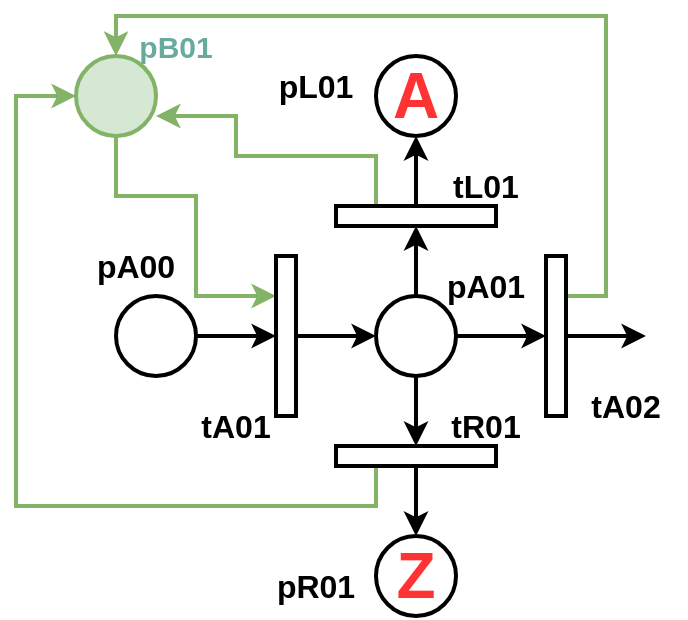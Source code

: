 <mxfile version="20.5.3" type="device"><diagram id="dBR6rt_kWTUoSspfD18B" name="Page-1"><mxGraphModel dx="581" dy="543" grid="1" gridSize="10" guides="1" tooltips="1" connect="1" arrows="1" fold="1" page="1" pageScale="1" pageWidth="827" pageHeight="1169" math="0" shadow="0"><root><mxCell id="0"/><mxCell id="1" parent="0"/><mxCell id="VEYzYuu6H-eO6eJ5ovWu-5" style="edgeStyle=orthogonalEdgeStyle;rounded=0;orthogonalLoop=1;jettySize=auto;html=1;exitX=0.5;exitY=1;exitDx=0;exitDy=0;entryX=1;entryY=0.5;entryDx=0;entryDy=0;strokeWidth=2;" parent="1" source="56P69AdpKdEKYjWRFR16-1" target="VEYzYuu6H-eO6eJ5ovWu-4" edge="1"><mxGeometry relative="1" as="geometry"/></mxCell><mxCell id="VEYzYuu6H-eO6eJ5ovWu-9" style="edgeStyle=orthogonalEdgeStyle;rounded=0;orthogonalLoop=1;jettySize=auto;html=1;exitX=0.5;exitY=0;exitDx=0;exitDy=0;strokeWidth=2;" parent="1" source="56P69AdpKdEKYjWRFR16-1" target="VEYzYuu6H-eO6eJ5ovWu-8" edge="1"><mxGeometry relative="1" as="geometry"/></mxCell><mxCell id="VEYzYuu6H-eO6eJ5ovWu-13" style="edgeStyle=orthogonalEdgeStyle;rounded=0;orthogonalLoop=1;jettySize=auto;html=1;exitX=0;exitY=0.5;exitDx=0;exitDy=0;entryX=1;entryY=0.5;entryDx=0;entryDy=0;strokeWidth=2;" parent="1" source="56P69AdpKdEKYjWRFR16-1" target="VEYzYuu6H-eO6eJ5ovWu-180" edge="1"><mxGeometry relative="1" as="geometry"><mxPoint x="270" y="500" as="targetPoint"/></mxGeometry></mxCell><mxCell id="56P69AdpKdEKYjWRFR16-1" value="" style="ellipse;whiteSpace=wrap;html=1;aspect=fixed;strokeWidth=2;direction=west;flipH=0;flipV=0;" parent="1" vertex="1"><mxGeometry x="190" y="480" width="40" height="40" as="geometry"/></mxCell><mxCell id="L0NCylkmkcNSpSFA04GZ-5" style="edgeStyle=orthogonalEdgeStyle;rounded=0;orthogonalLoop=1;jettySize=auto;html=1;exitX=0.5;exitY=0;exitDx=0;exitDy=0;entryX=1;entryY=0.75;entryDx=0;entryDy=0;strokeWidth=2;fillColor=#d5e8d4;strokeColor=#82b366;" edge="1" parent="1" source="56P69AdpKdEKYjWRFR16-6" target="56P69AdpKdEKYjWRFR16-68"><mxGeometry relative="1" as="geometry"><Array as="points"><mxPoint x="60" y="430"/><mxPoint x="100" y="430"/><mxPoint x="100" y="480"/></Array></mxGeometry></mxCell><mxCell id="56P69AdpKdEKYjWRFR16-6" value="" style="ellipse;whiteSpace=wrap;html=1;aspect=fixed;strokeWidth=2;direction=west;flipH=0;flipV=0;fillColor=#d5e8d4;strokeColor=#82b366;" parent="1" vertex="1"><mxGeometry x="40" y="360" width="40" height="40" as="geometry"/></mxCell><mxCell id="VEYzYuu6H-eO6eJ5ovWu-2" style="edgeStyle=orthogonalEdgeStyle;rounded=0;orthogonalLoop=1;jettySize=auto;html=1;exitX=0;exitY=0.5;exitDx=0;exitDy=0;entryX=1;entryY=0.5;entryDx=0;entryDy=0;strokeWidth=2;" parent="1" source="56P69AdpKdEKYjWRFR16-68" target="56P69AdpKdEKYjWRFR16-1" edge="1"><mxGeometry relative="1" as="geometry"/></mxCell><mxCell id="56P69AdpKdEKYjWRFR16-68" value="" style="rounded=0;whiteSpace=wrap;html=1;strokeWidth=2;direction=west;flipH=0;flipV=0;" parent="1" vertex="1"><mxGeometry x="140" y="460" width="10" height="80" as="geometry"/></mxCell><mxCell id="VEYzYuu6H-eO6eJ5ovWu-7" style="edgeStyle=orthogonalEdgeStyle;rounded=0;orthogonalLoop=1;jettySize=auto;html=1;exitX=0;exitY=0.5;exitDx=0;exitDy=0;entryX=0.5;entryY=0;entryDx=0;entryDy=0;strokeWidth=2;" parent="1" source="VEYzYuu6H-eO6eJ5ovWu-4" target="VEYzYuu6H-eO6eJ5ovWu-6" edge="1"><mxGeometry relative="1" as="geometry"/></mxCell><mxCell id="L0NCylkmkcNSpSFA04GZ-12" style="edgeStyle=orthogonalEdgeStyle;rounded=0;orthogonalLoop=1;jettySize=auto;html=1;exitX=0;exitY=0.75;exitDx=0;exitDy=0;entryX=0;entryY=0.25;entryDx=0;entryDy=0;entryPerimeter=0;strokeWidth=2;fontSize=15;fontColor=#67AB9F;fillColor=#d5e8d4;strokeColor=#82b366;" edge="1" parent="1" source="VEYzYuu6H-eO6eJ5ovWu-4" target="56P69AdpKdEKYjWRFR16-6"><mxGeometry relative="1" as="geometry"><Array as="points"><mxPoint x="190" y="410"/><mxPoint x="120" y="410"/><mxPoint x="120" y="390"/></Array></mxGeometry></mxCell><mxCell id="VEYzYuu6H-eO6eJ5ovWu-4" value="" style="rounded=0;whiteSpace=wrap;html=1;strokeWidth=2;direction=west;flipH=0;flipV=0;rotation=-90;" parent="1" vertex="1"><mxGeometry x="205" y="400" width="10" height="80" as="geometry"/></mxCell><mxCell id="VEYzYuu6H-eO6eJ5ovWu-6" value="" style="ellipse;whiteSpace=wrap;html=1;aspect=fixed;strokeWidth=2;direction=west;flipH=0;flipV=0;" parent="1" vertex="1"><mxGeometry x="190" y="360" width="40" height="40" as="geometry"/></mxCell><mxCell id="VEYzYuu6H-eO6eJ5ovWu-11" style="edgeStyle=orthogonalEdgeStyle;rounded=0;orthogonalLoop=1;jettySize=auto;html=1;exitX=1;exitY=0.5;exitDx=0;exitDy=0;entryX=0.5;entryY=1;entryDx=0;entryDy=0;strokeWidth=2;" parent="1" source="VEYzYuu6H-eO6eJ5ovWu-8" target="VEYzYuu6H-eO6eJ5ovWu-10" edge="1"><mxGeometry relative="1" as="geometry"/></mxCell><mxCell id="L0NCylkmkcNSpSFA04GZ-7" style="edgeStyle=orthogonalEdgeStyle;rounded=0;orthogonalLoop=1;jettySize=auto;html=1;exitX=1;exitY=0.75;exitDx=0;exitDy=0;strokeWidth=2;fillColor=#d5e8d4;strokeColor=#82b366;" edge="1" parent="1" source="VEYzYuu6H-eO6eJ5ovWu-8"><mxGeometry relative="1" as="geometry"><mxPoint x="40" y="380" as="targetPoint"/><Array as="points"><mxPoint x="190" y="585"/><mxPoint x="10" y="585"/><mxPoint x="10" y="380"/></Array></mxGeometry></mxCell><mxCell id="VEYzYuu6H-eO6eJ5ovWu-8" value="" style="rounded=0;whiteSpace=wrap;html=1;strokeWidth=2;direction=west;flipH=0;flipV=0;rotation=-90;" parent="1" vertex="1"><mxGeometry x="205" y="520" width="10" height="80" as="geometry"/></mxCell><mxCell id="VEYzYuu6H-eO6eJ5ovWu-10" value="" style="ellipse;whiteSpace=wrap;html=1;aspect=fixed;strokeWidth=2;direction=west;flipH=0;flipV=0;" parent="1" vertex="1"><mxGeometry x="190" y="600" width="40" height="40" as="geometry"/></mxCell><mxCell id="VEYzYuu6H-eO6eJ5ovWu-146" value="&lt;font style=&quot;font-size: 16px;&quot;&gt;&lt;b&gt;&lt;font style=&quot;font-size: 16px;&quot;&gt;pA00&lt;/font&gt;&lt;/b&gt;&lt;/font&gt;" style="text;html=1;strokeColor=none;fillColor=none;align=center;verticalAlign=middle;whiteSpace=wrap;rounded=0;" parent="1" vertex="1"><mxGeometry x="40" y="450" width="60" height="30" as="geometry"/></mxCell><mxCell id="VEYzYuu6H-eO6eJ5ovWu-147" value="&lt;font style=&quot;font-size: 16px;&quot;&gt;&lt;b&gt;&lt;font style=&quot;font-size: 16px;&quot;&gt;pR01&lt;/font&gt;&lt;/b&gt;&lt;/font&gt;" style="text;html=1;strokeColor=none;fillColor=none;align=center;verticalAlign=middle;whiteSpace=wrap;rounded=0;" parent="1" vertex="1"><mxGeometry x="130" y="610" width="60" height="30" as="geometry"/></mxCell><mxCell id="VEYzYuu6H-eO6eJ5ovWu-148" value="&lt;font style=&quot;font-size: 16px;&quot;&gt;&lt;b&gt;&lt;font style=&quot;font-size: 16px;&quot;&gt;pL01&lt;/font&gt;&lt;/b&gt;&lt;/font&gt;" style="text;html=1;strokeColor=none;fillColor=none;align=center;verticalAlign=middle;whiteSpace=wrap;rounded=0;" parent="1" vertex="1"><mxGeometry x="130" y="360" width="60" height="30" as="geometry"/></mxCell><mxCell id="VEYzYuu6H-eO6eJ5ovWu-149" value="&lt;b&gt;&lt;font color=&quot;#FF3333&quot;&gt;A&lt;/font&gt;&lt;/b&gt;" style="text;html=1;strokeColor=none;fillColor=none;align=center;verticalAlign=middle;whiteSpace=wrap;rounded=0;fontSize=32;" parent="1" vertex="1"><mxGeometry x="180" y="365" width="60" height="30" as="geometry"/></mxCell><mxCell id="VEYzYuu6H-eO6eJ5ovWu-173" value="&lt;b&gt;&lt;font color=&quot;#FF3333&quot;&gt;Z&lt;/font&gt;&lt;/b&gt;" style="text;html=1;strokeColor=none;fillColor=none;align=center;verticalAlign=middle;whiteSpace=wrap;rounded=0;fontSize=32;" parent="1" vertex="1"><mxGeometry x="180" y="605" width="60" height="30" as="geometry"/></mxCell><mxCell id="VEYzYuu6H-eO6eJ5ovWu-176" value="&lt;b&gt;&lt;font style=&quot;font-size: 16px;&quot;&gt;tA01&lt;/font&gt;&lt;/b&gt;" style="text;html=1;strokeColor=none;fillColor=none;align=center;verticalAlign=middle;whiteSpace=wrap;rounded=0;" parent="1" vertex="1"><mxGeometry x="90" y="530" width="60" height="30" as="geometry"/></mxCell><mxCell id="VEYzYuu6H-eO6eJ5ovWu-177" value="&lt;font style=&quot;font-size: 16px;&quot;&gt;&lt;b&gt;tL01&lt;/b&gt;&lt;/font&gt;" style="text;html=1;strokeColor=none;fillColor=none;align=center;verticalAlign=middle;whiteSpace=wrap;rounded=0;" parent="1" vertex="1"><mxGeometry x="215" y="410" width="60" height="30" as="geometry"/></mxCell><mxCell id="VEYzYuu6H-eO6eJ5ovWu-178" value="&lt;div&gt;&lt;b&gt;&lt;font style=&quot;font-size: 16px;&quot;&gt;tR01&lt;/font&gt;&lt;/b&gt;&lt;/div&gt;" style="text;html=1;strokeColor=none;fillColor=none;align=center;verticalAlign=middle;whiteSpace=wrap;rounded=0;" parent="1" vertex="1"><mxGeometry x="215" y="530" width="60" height="30" as="geometry"/></mxCell><mxCell id="VEYzYuu6H-eO6eJ5ovWu-179" value="&lt;b&gt;&lt;font style=&quot;font-size: 16px;&quot;&gt;pA01&lt;/font&gt;&lt;/b&gt;" style="text;html=1;strokeColor=none;fillColor=none;align=center;verticalAlign=middle;whiteSpace=wrap;rounded=0;" parent="1" vertex="1"><mxGeometry x="215" y="460" width="60" height="30" as="geometry"/></mxCell><mxCell id="L0NCylkmkcNSpSFA04GZ-9" style="edgeStyle=orthogonalEdgeStyle;rounded=0;orthogonalLoop=1;jettySize=auto;html=1;exitX=0;exitY=0.5;exitDx=0;exitDy=0;strokeWidth=2;" edge="1" parent="1" source="VEYzYuu6H-eO6eJ5ovWu-180"><mxGeometry relative="1" as="geometry"><mxPoint x="325" y="500" as="targetPoint"/></mxGeometry></mxCell><mxCell id="L0NCylkmkcNSpSFA04GZ-10" style="edgeStyle=orthogonalEdgeStyle;rounded=0;orthogonalLoop=1;jettySize=auto;html=1;exitX=0;exitY=0.75;exitDx=0;exitDy=0;strokeWidth=2;entryX=0.5;entryY=1;entryDx=0;entryDy=0;fillColor=#d5e8d4;strokeColor=#82b366;" edge="1" parent="1" source="VEYzYuu6H-eO6eJ5ovWu-180" target="56P69AdpKdEKYjWRFR16-6"><mxGeometry relative="1" as="geometry"><mxPoint x="280" y="340" as="targetPoint"/></mxGeometry></mxCell><mxCell id="VEYzYuu6H-eO6eJ5ovWu-180" value="" style="rounded=0;whiteSpace=wrap;html=1;strokeWidth=2;direction=west;flipH=0;flipV=0;" parent="1" vertex="1"><mxGeometry x="275" y="460" width="10" height="80" as="geometry"/></mxCell><mxCell id="VEYzYuu6H-eO6eJ5ovWu-181" value="&lt;b&gt;&lt;font style=&quot;font-size: 16px;&quot;&gt;tA02&lt;/font&gt;&lt;/b&gt;" style="text;html=1;strokeColor=none;fillColor=none;align=center;verticalAlign=middle;whiteSpace=wrap;rounded=0;" parent="1" vertex="1"><mxGeometry x="285" y="520" width="60" height="30" as="geometry"/></mxCell><mxCell id="L0NCylkmkcNSpSFA04GZ-3" style="edgeStyle=orthogonalEdgeStyle;rounded=0;orthogonalLoop=1;jettySize=auto;html=1;exitX=0;exitY=0.5;exitDx=0;exitDy=0;strokeWidth=2;entryX=1;entryY=0.5;entryDx=0;entryDy=0;" edge="1" parent="1" source="L0NCylkmkcNSpSFA04GZ-1" target="56P69AdpKdEKYjWRFR16-68"><mxGeometry relative="1" as="geometry"><mxPoint x="130" y="510" as="targetPoint"/></mxGeometry></mxCell><mxCell id="L0NCylkmkcNSpSFA04GZ-1" value="" style="ellipse;whiteSpace=wrap;html=1;aspect=fixed;strokeWidth=2;direction=west;flipH=0;flipV=0;" vertex="1" parent="1"><mxGeometry x="60" y="480" width="40" height="40" as="geometry"/></mxCell><mxCell id="L0NCylkmkcNSpSFA04GZ-11" value="&lt;font size=&quot;1&quot; color=&quot;#67AB9F&quot;&gt;&lt;b style=&quot;font-size: 15px;&quot;&gt;pB01&lt;/b&gt;&lt;/font&gt;" style="text;html=1;strokeColor=none;fillColor=none;align=center;verticalAlign=middle;whiteSpace=wrap;rounded=0;" vertex="1" parent="1"><mxGeometry x="60" y="340" width="60" height="30" as="geometry"/></mxCell></root></mxGraphModel></diagram></mxfile>